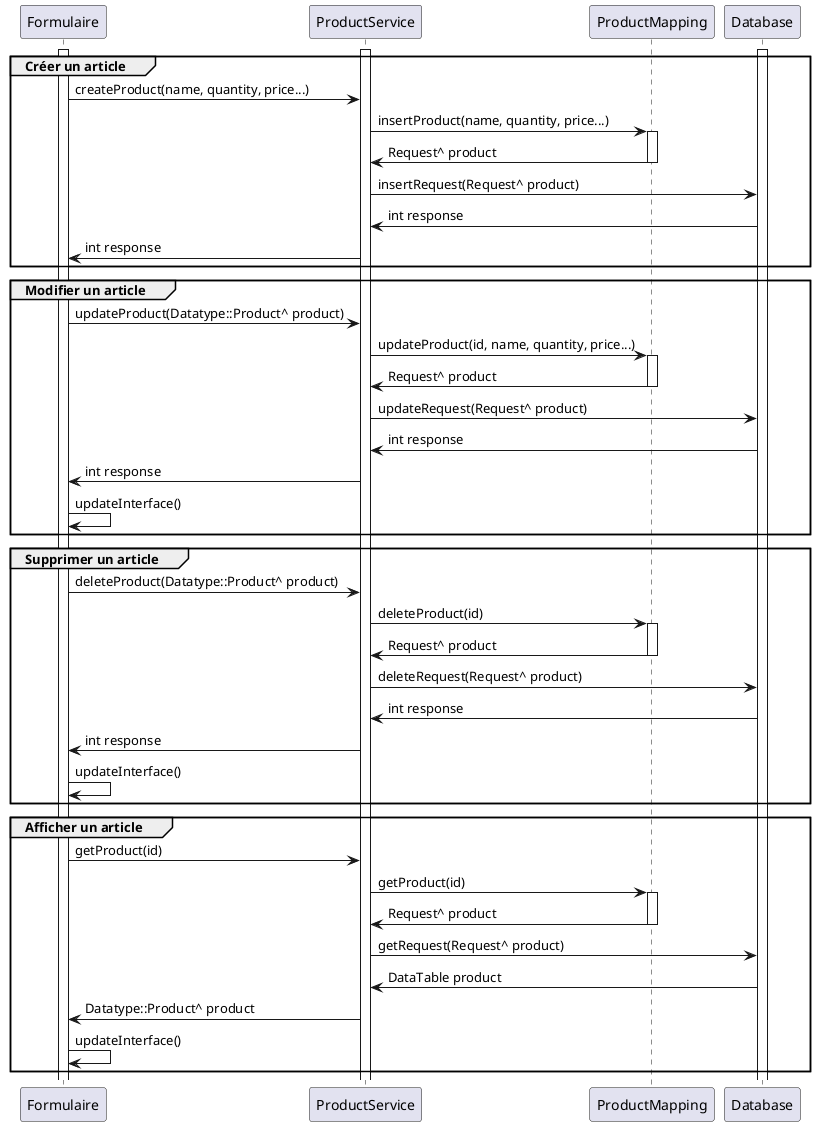 @startuml Client

participant "Formulaire" as Form
participant "ProductService" as Service
participant "ProductMapping" as Mapping
participant "Database" as DB

activate Form
activate Service
activate DB

' Créer un article
group Créer un article
Form -> Service : createProduct(name, quantity, price...)
Service -> Mapping : insertProduct(name, quantity, price...)
activate Mapping
Service <- Mapping : Request^ product
deactivate Mapping
Service -> DB : insertRequest(Request^ product)
DB -> Service : int response
Service -> Form : int response

end

' Modifier un article
group Modifier un article

Form -> Service : updateProduct(Datatype::Product^ product)
Service -> Mapping : updateProduct(id, name, quantity, price...)
activate Mapping
Service <- Mapping : Request^ product
deactivate Mapping
Service -> DB : updateRequest(Request^ product)
DB -> Service : int response
Service -> Form : int response
Form -> Form : updateInterface()

end

' Supprimer un article
group Supprimer un article

Form -> Service : deleteProduct(Datatype::Product^ product)
Service -> Mapping : deleteProduct(id)
activate Mapping
Service <- Mapping : Request^ product
deactivate Mapping
Service -> DB : deleteRequest(Request^ product)
DB -> Service : int response
Service -> Form : int response
Form -> Form : updateInterface()

end

' Afficher un article
group Afficher un article

Form -> Service : getProduct(id)
Service -> Mapping : getProduct(id)
activate Mapping
Service <- Mapping : Request^ product
deactivate Mapping
Service -> DB : getRequest(Request^ product)
DB -> Service : DataTable product
Service -> Form : Datatype::Product^ product
Form -> Form : updateInterface()

end

@enduml